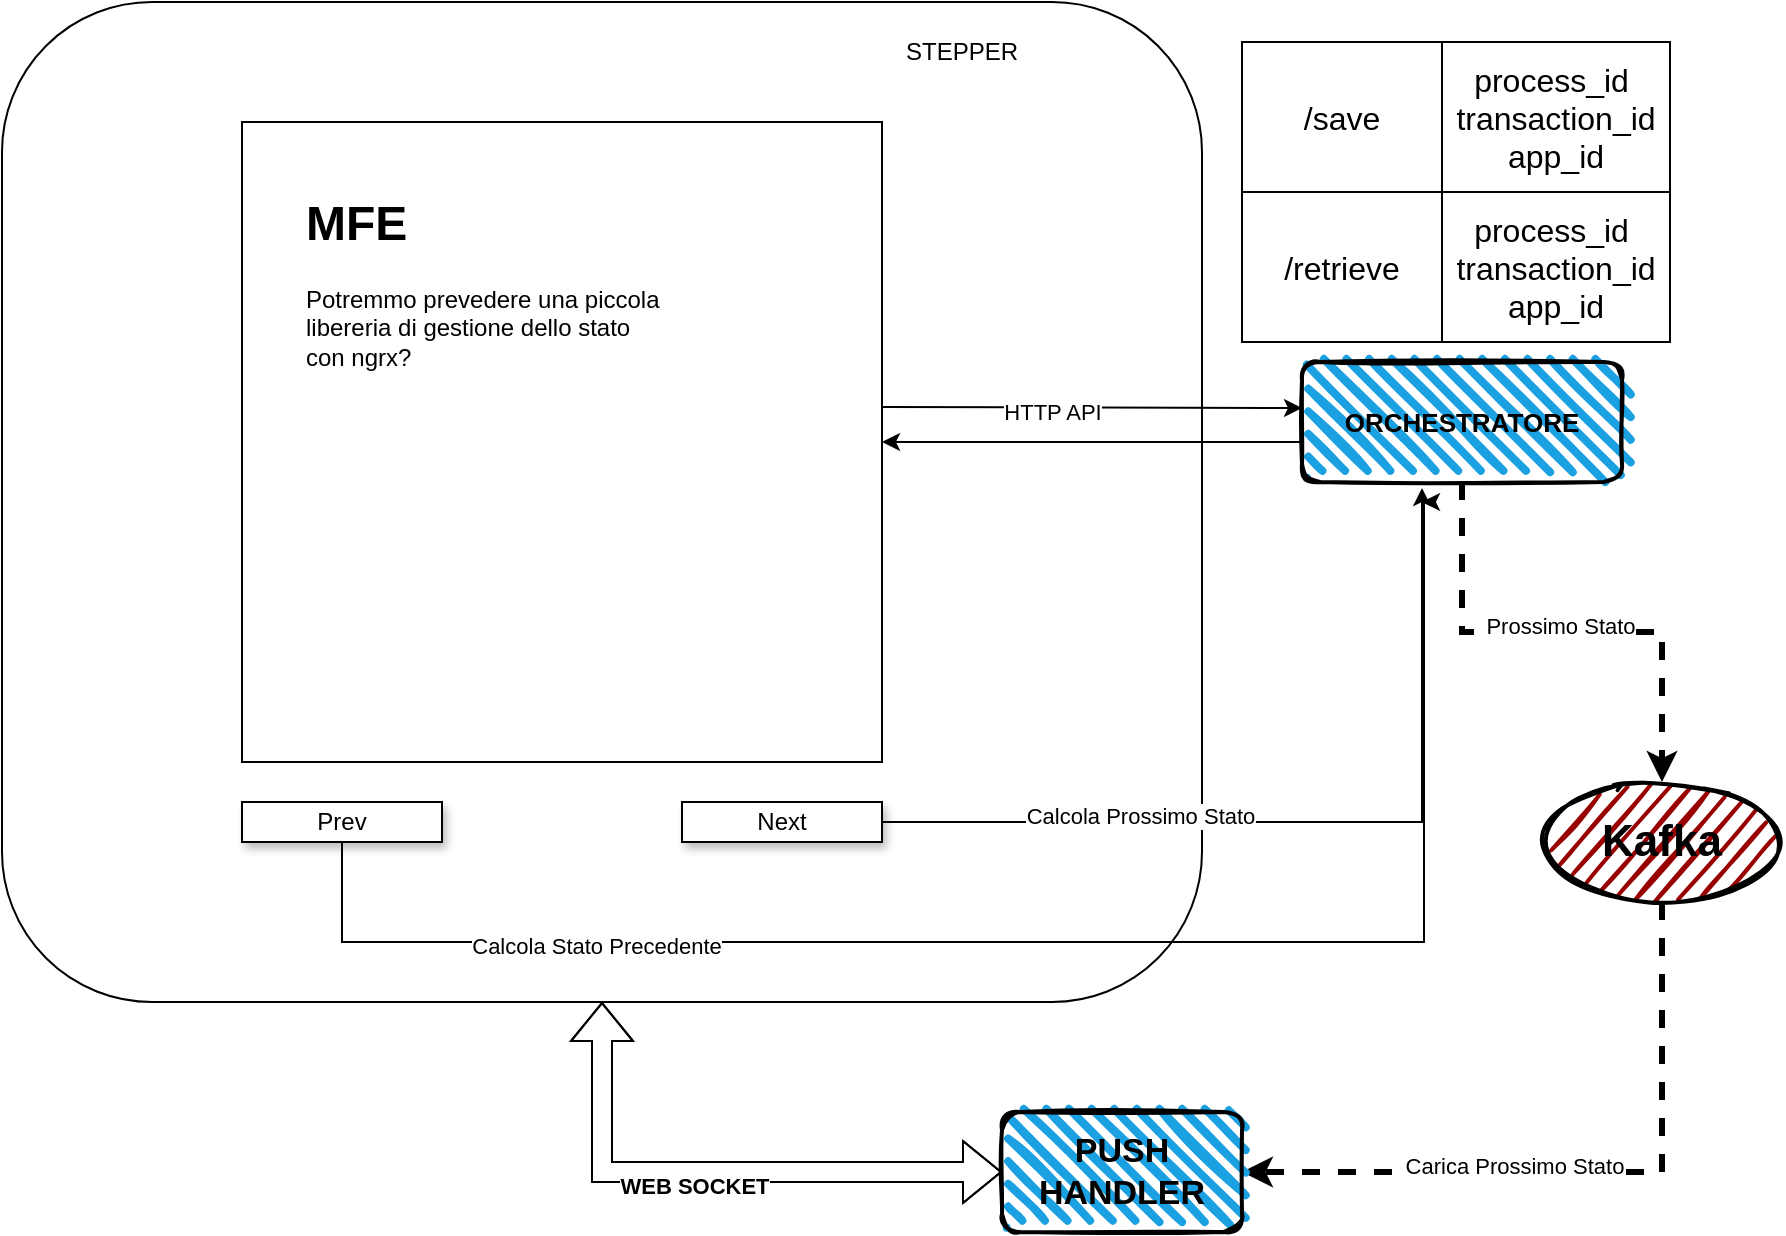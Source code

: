 <mxfile version="24.6.4" type="github">
  <diagram name="Pagina-1" id="C7_9IfkKeF7DStRpIM5F">
    <mxGraphModel dx="1069" dy="625" grid="1" gridSize="10" guides="1" tooltips="1" connect="1" arrows="1" fold="1" page="1" pageScale="1" pageWidth="827" pageHeight="1169" math="0" shadow="0">
      <root>
        <mxCell id="0" />
        <mxCell id="1" parent="0" />
        <mxCell id="WD45U_8TrC-EwpL1BpPQ-15" value="" style="edgeStyle=orthogonalEdgeStyle;rounded=0;orthogonalLoop=1;jettySize=auto;html=1;entryX=0;entryY=0.5;entryDx=0;entryDy=0;strokeWidth=1;shape=flexArrow;startArrow=block;" edge="1" parent="1" source="YzpoUHX3hyA8Y1LbCeKg-5" target="WD45U_8TrC-EwpL1BpPQ-6">
          <mxGeometry relative="1" as="geometry">
            <mxPoint x="310" y="580" as="targetPoint" />
          </mxGeometry>
        </mxCell>
        <mxCell id="WD45U_8TrC-EwpL1BpPQ-16" value="&lt;b&gt;WEB SOCKET&lt;/b&gt;" style="edgeLabel;html=1;align=center;verticalAlign=middle;resizable=0;points=[];" vertex="1" connectable="0" parent="WD45U_8TrC-EwpL1BpPQ-15">
          <mxGeometry x="-0.081" y="-6" relative="1" as="geometry">
            <mxPoint y="1" as="offset" />
          </mxGeometry>
        </mxCell>
        <mxCell id="YzpoUHX3hyA8Y1LbCeKg-5" value="" style="rounded=1;whiteSpace=wrap;html=1;" parent="1" vertex="1">
          <mxGeometry x="10" width="600" height="500" as="geometry" />
        </mxCell>
        <mxCell id="WD45U_8TrC-EwpL1BpPQ-22" value="" style="edgeStyle=orthogonalEdgeStyle;rounded=0;orthogonalLoop=1;jettySize=auto;html=1;" edge="1" parent="1" source="YzpoUHX3hyA8Y1LbCeKg-3">
          <mxGeometry relative="1" as="geometry">
            <mxPoint x="720" y="250" as="targetPoint" />
            <Array as="points">
              <mxPoint x="180" y="470" />
              <mxPoint x="721" y="470" />
            </Array>
          </mxGeometry>
        </mxCell>
        <mxCell id="WD45U_8TrC-EwpL1BpPQ-23" value="Calcola Stato Precedente" style="edgeLabel;html=1;align=center;verticalAlign=middle;resizable=0;points=[];" vertex="1" connectable="0" parent="WD45U_8TrC-EwpL1BpPQ-22">
          <mxGeometry x="-0.564" y="-1" relative="1" as="geometry">
            <mxPoint y="1" as="offset" />
          </mxGeometry>
        </mxCell>
        <mxCell id="YzpoUHX3hyA8Y1LbCeKg-3" value="Prev" style="rounded=0;whiteSpace=wrap;html=1;shadow=1;" parent="1" vertex="1">
          <mxGeometry x="130" y="400" width="100" height="20" as="geometry" />
        </mxCell>
        <mxCell id="YzpoUHX3hyA8Y1LbCeKg-44" value="" style="edgeStyle=orthogonalEdgeStyle;rounded=0;orthogonalLoop=1;jettySize=auto;html=1;entryX=0.375;entryY=1.05;entryDx=0;entryDy=0;entryPerimeter=0;" parent="1" source="YzpoUHX3hyA8Y1LbCeKg-4" edge="1" target="YzpoUHX3hyA8Y1LbCeKg-10">
          <mxGeometry relative="1" as="geometry">
            <mxPoint x="690" y="410" as="targetPoint" />
          </mxGeometry>
        </mxCell>
        <mxCell id="WD45U_8TrC-EwpL1BpPQ-4" value="Calcola Prossimo Stato" style="edgeLabel;html=1;align=center;verticalAlign=middle;resizable=0;points=[];" vertex="1" connectable="0" parent="YzpoUHX3hyA8Y1LbCeKg-44">
          <mxGeometry x="-0.41" y="4" relative="1" as="geometry">
            <mxPoint y="1" as="offset" />
          </mxGeometry>
        </mxCell>
        <mxCell id="YzpoUHX3hyA8Y1LbCeKg-4" value="Next" style="rounded=0;whiteSpace=wrap;html=1;shadow=1;" parent="1" vertex="1">
          <mxGeometry x="350" y="400" width="100" height="20" as="geometry" />
        </mxCell>
        <mxCell id="YzpoUHX3hyA8Y1LbCeKg-6" value="STEPPER" style="text;html=1;align=center;verticalAlign=middle;whiteSpace=wrap;rounded=0;" parent="1" vertex="1">
          <mxGeometry x="460" y="10" width="60" height="30" as="geometry" />
        </mxCell>
        <mxCell id="YzpoUHX3hyA8Y1LbCeKg-7" value="MFE" style="text;html=1;align=center;verticalAlign=middle;whiteSpace=wrap;rounded=0;" parent="1" vertex="1">
          <mxGeometry x="384" y="70" width="60" height="30" as="geometry" />
        </mxCell>
        <mxCell id="YzpoUHX3hyA8Y1LbCeKg-8" value="" style="endArrow=classic;html=1;rounded=0;" parent="1" edge="1">
          <mxGeometry width="50" height="50" relative="1" as="geometry">
            <mxPoint x="450" y="202.5" as="sourcePoint" />
            <mxPoint x="660" y="203" as="targetPoint" />
          </mxGeometry>
        </mxCell>
        <mxCell id="WD45U_8TrC-EwpL1BpPQ-7" value="HTTP API" style="edgeLabel;html=1;align=center;verticalAlign=middle;resizable=0;points=[];" vertex="1" connectable="0" parent="YzpoUHX3hyA8Y1LbCeKg-8">
          <mxGeometry x="-0.19" y="-2" relative="1" as="geometry">
            <mxPoint as="offset" />
          </mxGeometry>
        </mxCell>
        <mxCell id="YzpoUHX3hyA8Y1LbCeKg-1" value="" style="whiteSpace=wrap;html=1;aspect=fixed;" parent="1" vertex="1">
          <mxGeometry x="130" y="60" width="320" height="320" as="geometry" />
        </mxCell>
        <mxCell id="YzpoUHX3hyA8Y1LbCeKg-9" value="" style="endArrow=classic;html=1;rounded=0;entryX=1;entryY=0.5;entryDx=0;entryDy=0;" parent="1" target="YzpoUHX3hyA8Y1LbCeKg-1" edge="1">
          <mxGeometry width="50" height="50" relative="1" as="geometry">
            <mxPoint x="660" y="220" as="sourcePoint" />
            <mxPoint x="670" y="210" as="targetPoint" />
          </mxGeometry>
        </mxCell>
        <mxCell id="WD45U_8TrC-EwpL1BpPQ-12" value="" style="edgeStyle=orthogonalEdgeStyle;rounded=0;orthogonalLoop=1;jettySize=auto;html=1;entryX=0.5;entryY=0;entryDx=0;entryDy=0;dashed=1;strokeWidth=3;" edge="1" parent="1" source="YzpoUHX3hyA8Y1LbCeKg-10" target="YzpoUHX3hyA8Y1LbCeKg-47">
          <mxGeometry relative="1" as="geometry">
            <mxPoint x="740" y="320" as="targetPoint" />
          </mxGeometry>
        </mxCell>
        <mxCell id="WD45U_8TrC-EwpL1BpPQ-13" value="Prossimo Stato" style="edgeLabel;html=1;align=center;verticalAlign=middle;resizable=0;points=[];" vertex="1" connectable="0" parent="WD45U_8TrC-EwpL1BpPQ-12">
          <mxGeometry x="-0.008" y="3" relative="1" as="geometry">
            <mxPoint as="offset" />
          </mxGeometry>
        </mxCell>
        <mxCell id="YzpoUHX3hyA8Y1LbCeKg-10" value="&lt;div style=&quot;font-size: 13px;&quot;&gt;&lt;b&gt;&lt;font style=&quot;font-size: 13px;&quot;&gt;ORCHESTRATORE&lt;/font&gt;&lt;/b&gt;&lt;/div&gt;" style="rounded=1;whiteSpace=wrap;html=1;strokeWidth=2;fillWeight=4;hachureGap=8;hachureAngle=45;fillColor=#1ba1e2;sketch=1;" parent="1" vertex="1">
          <mxGeometry x="660" y="180" width="160" height="60" as="geometry" />
        </mxCell>
        <mxCell id="YzpoUHX3hyA8Y1LbCeKg-11" value="" style="shape=table;startSize=0;container=1;collapsible=0;childLayout=tableLayout;fontSize=16;fillColor=default;" parent="1" vertex="1">
          <mxGeometry x="630" y="20" width="214" height="150" as="geometry" />
        </mxCell>
        <mxCell id="YzpoUHX3hyA8Y1LbCeKg-12" value="" style="shape=tableRow;horizontal=0;startSize=0;swimlaneHead=0;swimlaneBody=0;strokeColor=inherit;top=0;left=0;bottom=0;right=0;collapsible=0;dropTarget=0;fillColor=none;points=[[0,0.5],[1,0.5]];portConstraint=eastwest;fontSize=16;" parent="YzpoUHX3hyA8Y1LbCeKg-11" vertex="1">
          <mxGeometry width="214" height="75" as="geometry" />
        </mxCell>
        <mxCell id="YzpoUHX3hyA8Y1LbCeKg-13" value="/save" style="shape=partialRectangle;html=1;whiteSpace=wrap;connectable=0;strokeColor=inherit;overflow=hidden;fillColor=none;top=0;left=0;bottom=0;right=0;pointerEvents=1;fontSize=16;" parent="YzpoUHX3hyA8Y1LbCeKg-12" vertex="1">
          <mxGeometry width="100" height="75" as="geometry">
            <mxRectangle width="100" height="75" as="alternateBounds" />
          </mxGeometry>
        </mxCell>
        <mxCell id="YzpoUHX3hyA8Y1LbCeKg-14" value="process_id&amp;nbsp;&lt;div&gt;transaction_id&lt;/div&gt;&lt;div&gt;app_id&lt;/div&gt;" style="shape=partialRectangle;html=1;whiteSpace=wrap;connectable=0;strokeColor=inherit;overflow=hidden;fillColor=none;top=0;left=0;bottom=0;right=0;pointerEvents=1;fontSize=16;" parent="YzpoUHX3hyA8Y1LbCeKg-12" vertex="1">
          <mxGeometry x="100" width="114" height="75" as="geometry">
            <mxRectangle width="114" height="75" as="alternateBounds" />
          </mxGeometry>
        </mxCell>
        <mxCell id="YzpoUHX3hyA8Y1LbCeKg-36" value="" style="shape=tableRow;horizontal=0;startSize=0;swimlaneHead=0;swimlaneBody=0;strokeColor=inherit;top=0;left=0;bottom=0;right=0;collapsible=0;dropTarget=0;fillColor=none;points=[[0,0.5],[1,0.5]];portConstraint=eastwest;fontSize=16;" parent="YzpoUHX3hyA8Y1LbCeKg-11" vertex="1">
          <mxGeometry y="75" width="214" height="75" as="geometry" />
        </mxCell>
        <mxCell id="YzpoUHX3hyA8Y1LbCeKg-37" value="/retrieve" style="shape=partialRectangle;html=1;whiteSpace=wrap;connectable=0;strokeColor=inherit;overflow=hidden;fillColor=none;top=0;left=0;bottom=0;right=0;pointerEvents=1;fontSize=16;" parent="YzpoUHX3hyA8Y1LbCeKg-36" vertex="1">
          <mxGeometry width="100" height="75" as="geometry">
            <mxRectangle width="100" height="75" as="alternateBounds" />
          </mxGeometry>
        </mxCell>
        <mxCell id="YzpoUHX3hyA8Y1LbCeKg-38" value="process_id&amp;nbsp;&lt;div&gt;transaction_id&lt;/div&gt;&lt;div&gt;app_id&lt;/div&gt;" style="shape=partialRectangle;html=1;whiteSpace=wrap;connectable=0;strokeColor=inherit;overflow=hidden;fillColor=none;top=0;left=0;bottom=0;right=0;pointerEvents=1;fontSize=16;" parent="YzpoUHX3hyA8Y1LbCeKg-36" vertex="1">
          <mxGeometry x="100" width="114" height="75" as="geometry">
            <mxRectangle width="114" height="75" as="alternateBounds" />
          </mxGeometry>
        </mxCell>
        <mxCell id="WD45U_8TrC-EwpL1BpPQ-18" value="" style="edgeStyle=orthogonalEdgeStyle;rounded=0;orthogonalLoop=1;jettySize=auto;html=1;entryX=1;entryY=0.5;entryDx=0;entryDy=0;dashed=1;strokeWidth=3;" edge="1" parent="1" source="YzpoUHX3hyA8Y1LbCeKg-47" target="WD45U_8TrC-EwpL1BpPQ-6">
          <mxGeometry relative="1" as="geometry">
            <mxPoint x="840" y="530" as="targetPoint" />
            <Array as="points">
              <mxPoint x="840" y="585" />
            </Array>
          </mxGeometry>
        </mxCell>
        <mxCell id="WD45U_8TrC-EwpL1BpPQ-19" value="Carica Prossimo Stato" style="edgeLabel;html=1;align=center;verticalAlign=middle;resizable=0;points=[];" vertex="1" connectable="0" parent="WD45U_8TrC-EwpL1BpPQ-18">
          <mxGeometry x="0.212" y="-3" relative="1" as="geometry">
            <mxPoint as="offset" />
          </mxGeometry>
        </mxCell>
        <mxCell id="YzpoUHX3hyA8Y1LbCeKg-47" value="&lt;b&gt;&lt;font style=&quot;font-size: 22px;&quot;&gt;Kafka&lt;/font&gt;&lt;/b&gt;" style="ellipse;whiteSpace=wrap;html=1;strokeWidth=2;fillWeight=2;hachureGap=8;fillColor=#990000;fillStyle=dots;sketch=1;" parent="1" vertex="1">
          <mxGeometry x="780" y="390" width="120" height="60" as="geometry" />
        </mxCell>
        <mxCell id="WD45U_8TrC-EwpL1BpPQ-3" value="&lt;h1 style=&quot;margin-top: 0px;&quot;&gt;MFE&lt;/h1&gt;&lt;p&gt;Potremmo prevedere una piccola libereria di gestione dello stato con ngrx?&amp;nbsp;&lt;/p&gt;" style="text;html=1;whiteSpace=wrap;overflow=hidden;rounded=0;" vertex="1" parent="1">
          <mxGeometry x="160" y="90" width="180" height="120" as="geometry" />
        </mxCell>
        <mxCell id="WD45U_8TrC-EwpL1BpPQ-6" value="PUSH HANDLER" style="rounded=1;whiteSpace=wrap;html=1;strokeWidth=2;fillWeight=4;hachureGap=8;hachureAngle=45;fillColor=#1ba1e2;sketch=1;fontStyle=1;fontSize=17;" vertex="1" parent="1">
          <mxGeometry x="510" y="555" width="120" height="60" as="geometry" />
        </mxCell>
      </root>
    </mxGraphModel>
  </diagram>
</mxfile>
